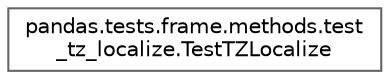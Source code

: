 digraph "Graphical Class Hierarchy"
{
 // LATEX_PDF_SIZE
  bgcolor="transparent";
  edge [fontname=Helvetica,fontsize=10,labelfontname=Helvetica,labelfontsize=10];
  node [fontname=Helvetica,fontsize=10,shape=box,height=0.2,width=0.4];
  rankdir="LR";
  Node0 [id="Node000000",label="pandas.tests.frame.methods.test\l_tz_localize.TestTZLocalize",height=0.2,width=0.4,color="grey40", fillcolor="white", style="filled",URL="$d0/d63/classpandas_1_1tests_1_1frame_1_1methods_1_1test__tz__localize_1_1TestTZLocalize.html",tooltip=" "];
}
